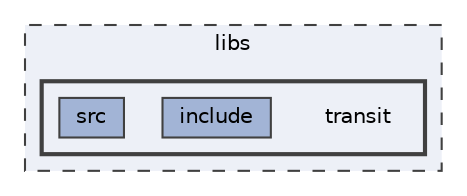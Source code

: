 digraph "/home/username/Documents/School/CSCI3081W/CSCI3081W-Team28/libs/transit"
{
 // LATEX_PDF_SIZE
  bgcolor="transparent";
  edge [fontname=Helvetica,fontsize=10,labelfontname=Helvetica,labelfontsize=10];
  node [fontname=Helvetica,fontsize=10,shape=box,height=0.2,width=0.4];
  compound=true
  subgraph clusterdir_6719ab1f1f7655efc2fa43f7eb574fd1 {
    graph [ bgcolor="#edf0f7", pencolor="grey25", label="libs", fontname=Helvetica,fontsize=10 style="filled,dashed", URL="dir_6719ab1f1f7655efc2fa43f7eb574fd1.html",tooltip=""]
  subgraph clusterdir_61f69bb80b0182374d61890e6f09a039 {
    graph [ bgcolor="#edf0f7", pencolor="grey25", label="", fontname=Helvetica,fontsize=10 style="filled,bold", URL="dir_61f69bb80b0182374d61890e6f09a039.html",tooltip=""]
    dir_61f69bb80b0182374d61890e6f09a039 [shape=plaintext, label="transit"];
  dir_3e3a776fccc04996123e0792cf3f21c7 [label="include", fillcolor="#a2b4d6", color="grey25", style="filled", URL="dir_3e3a776fccc04996123e0792cf3f21c7.html",tooltip=""];
  dir_88edd11318ccd21a849d8996adc23d80 [label="src", fillcolor="#a2b4d6", color="grey25", style="filled", URL="dir_88edd11318ccd21a849d8996adc23d80.html",tooltip=""];
  }
  }
}
